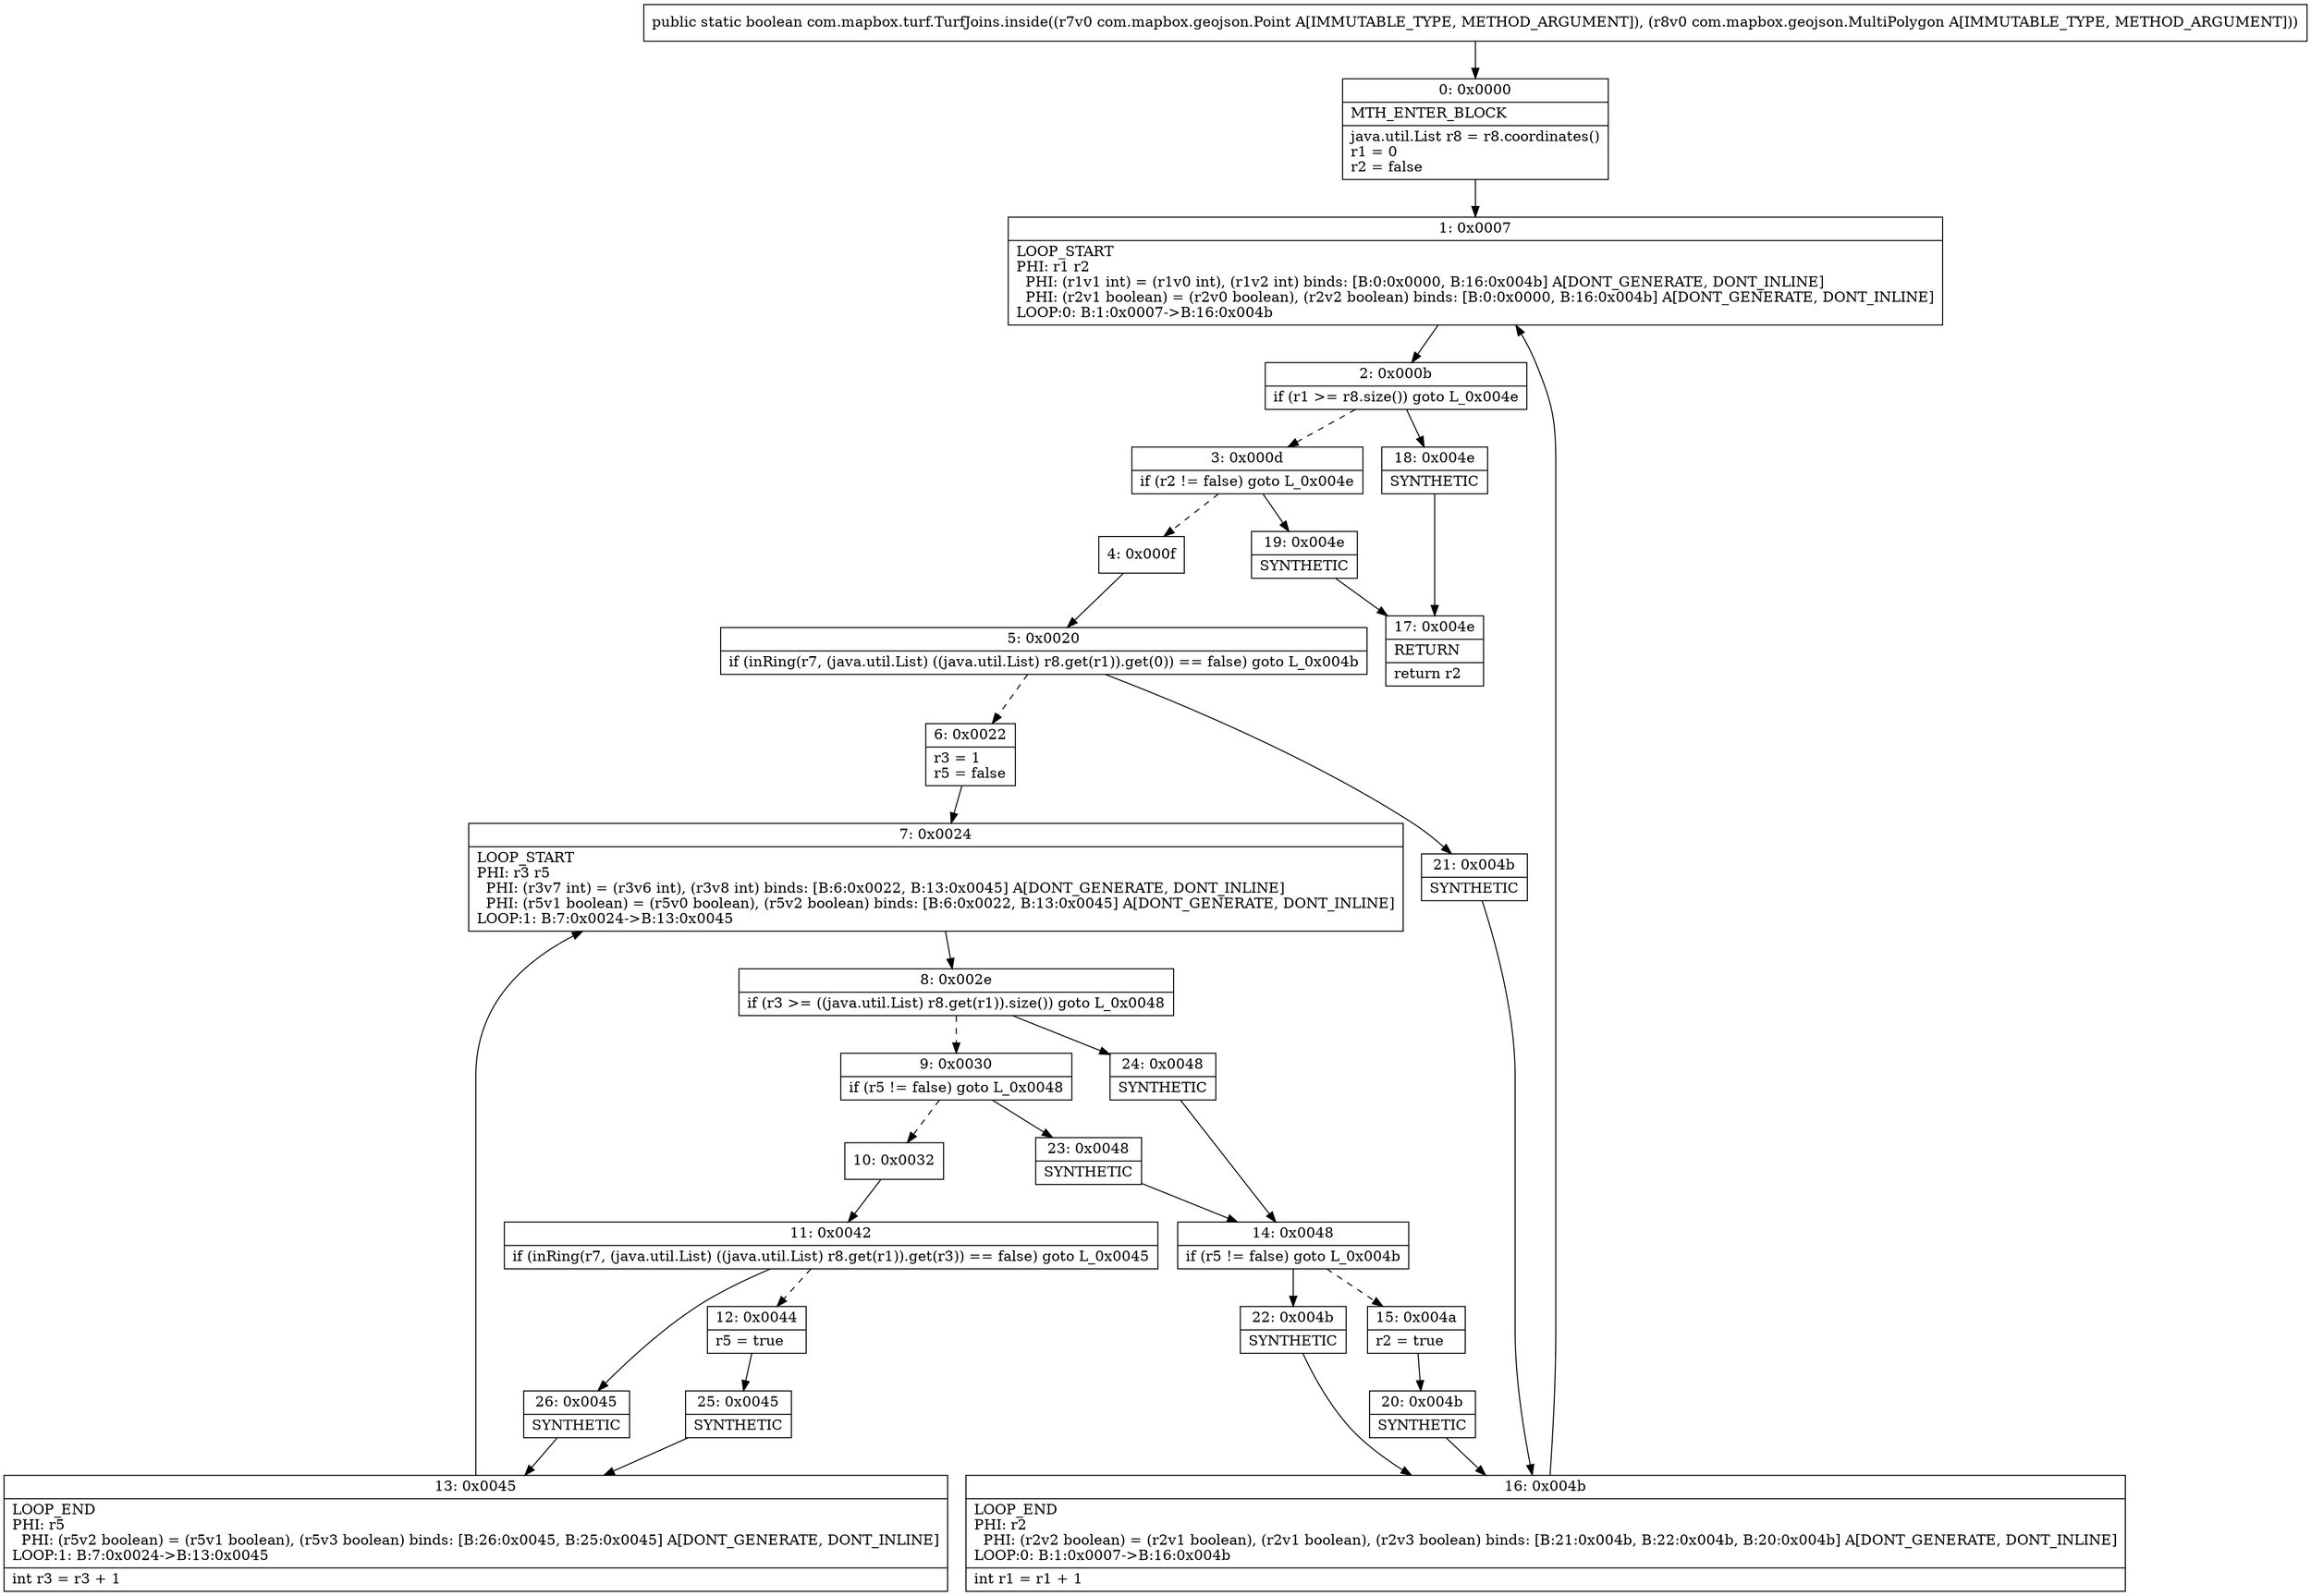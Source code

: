 digraph "CFG forcom.mapbox.turf.TurfJoins.inside(Lcom\/mapbox\/geojson\/Point;Lcom\/mapbox\/geojson\/MultiPolygon;)Z" {
Node_0 [shape=record,label="{0\:\ 0x0000|MTH_ENTER_BLOCK\l|java.util.List r8 = r8.coordinates()\lr1 = 0\lr2 = false\l}"];
Node_1 [shape=record,label="{1\:\ 0x0007|LOOP_START\lPHI: r1 r2 \l  PHI: (r1v1 int) = (r1v0 int), (r1v2 int) binds: [B:0:0x0000, B:16:0x004b] A[DONT_GENERATE, DONT_INLINE]\l  PHI: (r2v1 boolean) = (r2v0 boolean), (r2v2 boolean) binds: [B:0:0x0000, B:16:0x004b] A[DONT_GENERATE, DONT_INLINE]\lLOOP:0: B:1:0x0007\-\>B:16:0x004b\l}"];
Node_2 [shape=record,label="{2\:\ 0x000b|if (r1 \>= r8.size()) goto L_0x004e\l}"];
Node_3 [shape=record,label="{3\:\ 0x000d|if (r2 != false) goto L_0x004e\l}"];
Node_4 [shape=record,label="{4\:\ 0x000f}"];
Node_5 [shape=record,label="{5\:\ 0x0020|if (inRing(r7, (java.util.List) ((java.util.List) r8.get(r1)).get(0)) == false) goto L_0x004b\l}"];
Node_6 [shape=record,label="{6\:\ 0x0022|r3 = 1\lr5 = false\l}"];
Node_7 [shape=record,label="{7\:\ 0x0024|LOOP_START\lPHI: r3 r5 \l  PHI: (r3v7 int) = (r3v6 int), (r3v8 int) binds: [B:6:0x0022, B:13:0x0045] A[DONT_GENERATE, DONT_INLINE]\l  PHI: (r5v1 boolean) = (r5v0 boolean), (r5v2 boolean) binds: [B:6:0x0022, B:13:0x0045] A[DONT_GENERATE, DONT_INLINE]\lLOOP:1: B:7:0x0024\-\>B:13:0x0045\l}"];
Node_8 [shape=record,label="{8\:\ 0x002e|if (r3 \>= ((java.util.List) r8.get(r1)).size()) goto L_0x0048\l}"];
Node_9 [shape=record,label="{9\:\ 0x0030|if (r5 != false) goto L_0x0048\l}"];
Node_10 [shape=record,label="{10\:\ 0x0032}"];
Node_11 [shape=record,label="{11\:\ 0x0042|if (inRing(r7, (java.util.List) ((java.util.List) r8.get(r1)).get(r3)) == false) goto L_0x0045\l}"];
Node_12 [shape=record,label="{12\:\ 0x0044|r5 = true\l}"];
Node_13 [shape=record,label="{13\:\ 0x0045|LOOP_END\lPHI: r5 \l  PHI: (r5v2 boolean) = (r5v1 boolean), (r5v3 boolean) binds: [B:26:0x0045, B:25:0x0045] A[DONT_GENERATE, DONT_INLINE]\lLOOP:1: B:7:0x0024\-\>B:13:0x0045\l|int r3 = r3 + 1\l}"];
Node_14 [shape=record,label="{14\:\ 0x0048|if (r5 != false) goto L_0x004b\l}"];
Node_15 [shape=record,label="{15\:\ 0x004a|r2 = true\l}"];
Node_16 [shape=record,label="{16\:\ 0x004b|LOOP_END\lPHI: r2 \l  PHI: (r2v2 boolean) = (r2v1 boolean), (r2v1 boolean), (r2v3 boolean) binds: [B:21:0x004b, B:22:0x004b, B:20:0x004b] A[DONT_GENERATE, DONT_INLINE]\lLOOP:0: B:1:0x0007\-\>B:16:0x004b\l|int r1 = r1 + 1\l}"];
Node_17 [shape=record,label="{17\:\ 0x004e|RETURN\l|return r2\l}"];
Node_18 [shape=record,label="{18\:\ 0x004e|SYNTHETIC\l}"];
Node_19 [shape=record,label="{19\:\ 0x004e|SYNTHETIC\l}"];
Node_20 [shape=record,label="{20\:\ 0x004b|SYNTHETIC\l}"];
Node_21 [shape=record,label="{21\:\ 0x004b|SYNTHETIC\l}"];
Node_22 [shape=record,label="{22\:\ 0x004b|SYNTHETIC\l}"];
Node_23 [shape=record,label="{23\:\ 0x0048|SYNTHETIC\l}"];
Node_24 [shape=record,label="{24\:\ 0x0048|SYNTHETIC\l}"];
Node_25 [shape=record,label="{25\:\ 0x0045|SYNTHETIC\l}"];
Node_26 [shape=record,label="{26\:\ 0x0045|SYNTHETIC\l}"];
MethodNode[shape=record,label="{public static boolean com.mapbox.turf.TurfJoins.inside((r7v0 com.mapbox.geojson.Point A[IMMUTABLE_TYPE, METHOD_ARGUMENT]), (r8v0 com.mapbox.geojson.MultiPolygon A[IMMUTABLE_TYPE, METHOD_ARGUMENT])) }"];
MethodNode -> Node_0;
Node_0 -> Node_1;
Node_1 -> Node_2;
Node_2 -> Node_3[style=dashed];
Node_2 -> Node_18;
Node_3 -> Node_4[style=dashed];
Node_3 -> Node_19;
Node_4 -> Node_5;
Node_5 -> Node_6[style=dashed];
Node_5 -> Node_21;
Node_6 -> Node_7;
Node_7 -> Node_8;
Node_8 -> Node_9[style=dashed];
Node_8 -> Node_24;
Node_9 -> Node_10[style=dashed];
Node_9 -> Node_23;
Node_10 -> Node_11;
Node_11 -> Node_12[style=dashed];
Node_11 -> Node_26;
Node_12 -> Node_25;
Node_13 -> Node_7;
Node_14 -> Node_15[style=dashed];
Node_14 -> Node_22;
Node_15 -> Node_20;
Node_16 -> Node_1;
Node_18 -> Node_17;
Node_19 -> Node_17;
Node_20 -> Node_16;
Node_21 -> Node_16;
Node_22 -> Node_16;
Node_23 -> Node_14;
Node_24 -> Node_14;
Node_25 -> Node_13;
Node_26 -> Node_13;
}

